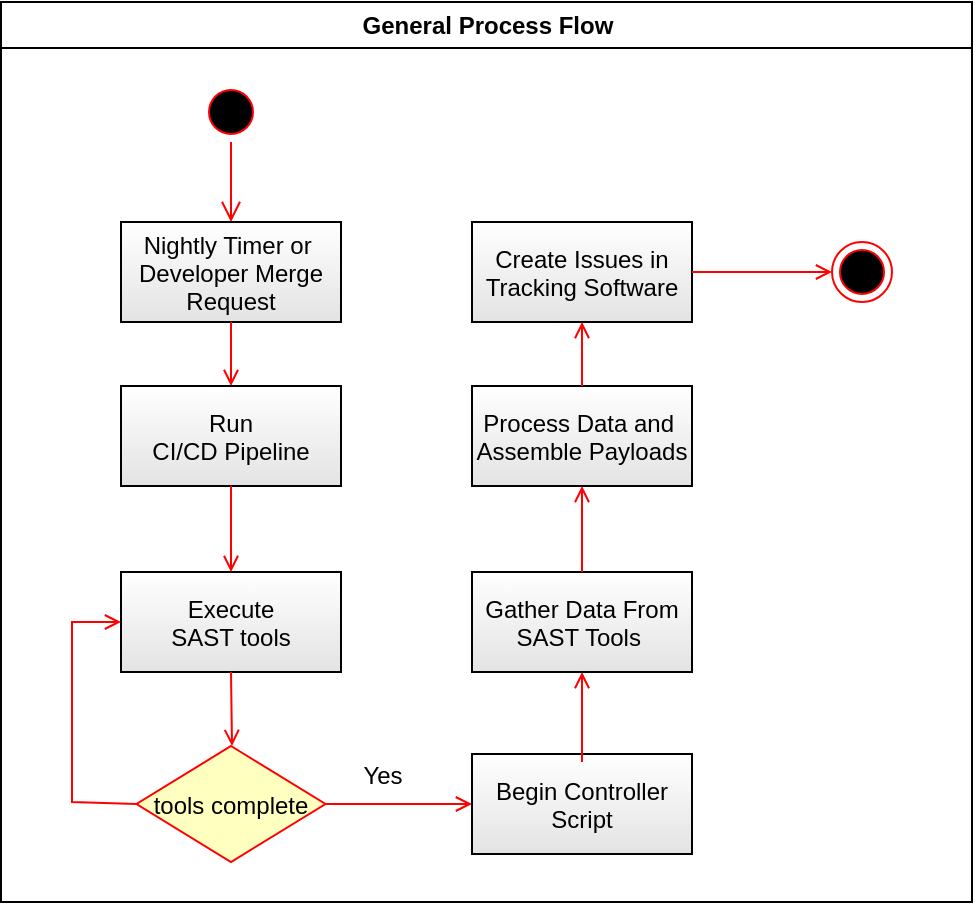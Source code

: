 <mxfile version="22.1.4" type="github">
  <diagram name="Page-1" id="e7e014a7-5840-1c2e-5031-d8a46d1fe8dd">
    <mxGraphModel dx="1194" dy="750" grid="1" gridSize="10" guides="1" tooltips="1" connect="1" arrows="1" fold="1" page="1" pageScale="1" pageWidth="1169" pageHeight="826" background="none" math="0" shadow="0">
      <root>
        <mxCell id="0" />
        <mxCell id="1" parent="0" />
        <mxCell id="2" value="General Process Flow" style="swimlane;whiteSpace=wrap;swimlaneFillColor=none;" parent="1" vertex="1">
          <mxGeometry x="164.5" y="120" width="485.5" height="450" as="geometry" />
        </mxCell>
        <mxCell id="5" value="" style="ellipse;shape=startState;fillColor=#000000;strokeColor=#ff0000;" parent="2" vertex="1">
          <mxGeometry x="100" y="40" width="30" height="30" as="geometry" />
        </mxCell>
        <mxCell id="6" value="" style="edgeStyle=elbowEdgeStyle;elbow=horizontal;verticalAlign=bottom;endArrow=open;endSize=8;strokeColor=#FF0000;endFill=1;rounded=0" parent="2" source="5" target="7" edge="1">
          <mxGeometry x="100" y="40" as="geometry">
            <mxPoint x="115" y="110" as="targetPoint" />
          </mxGeometry>
        </mxCell>
        <mxCell id="7" value="Nightly Timer or &#xa;Developer Merge&#xa;Request" style="gradientColor=#E3E3E3;gradientDirection=south;fillColor=default;" parent="2" vertex="1">
          <mxGeometry x="60" y="110" width="110" height="50" as="geometry" />
        </mxCell>
        <mxCell id="8" value="Run &#xa;CI/CD Pipeline" style="gradientColor=#e3e3e3;" parent="2" vertex="1">
          <mxGeometry x="60" y="192" width="110" height="50" as="geometry" />
        </mxCell>
        <mxCell id="9" value="" style="endArrow=open;strokeColor=#FF0000;endFill=1;rounded=0" parent="2" source="7" target="8" edge="1">
          <mxGeometry relative="1" as="geometry" />
        </mxCell>
        <mxCell id="10" value="Execute&#xa;SAST tools" style="gradientColor=#e3e3e3;" parent="2" vertex="1">
          <mxGeometry x="60" y="285" width="110" height="50" as="geometry" />
        </mxCell>
        <mxCell id="11" value="" style="endArrow=open;strokeColor=#FF0000;endFill=1;rounded=0" parent="2" source="8" target="10" edge="1">
          <mxGeometry relative="1" as="geometry" />
        </mxCell>
        <mxCell id="g5rFKzS1i_Fy5WojS4au-45" value="tools complete" style="rhombus;fillColor=#ffffc0;strokeColor=#ff0000;" parent="2" vertex="1">
          <mxGeometry x="67.75" y="372" width="94.5" height="58" as="geometry" />
        </mxCell>
        <mxCell id="g5rFKzS1i_Fy5WojS4au-46" value="" style="endArrow=open;strokeColor=#FF0000;endFill=1;rounded=0;exitX=0.5;exitY=1;exitDx=0;exitDy=0;entryX=0.5;entryY=0;entryDx=0;entryDy=0;" parent="2" source="10" target="g5rFKzS1i_Fy5WojS4au-45" edge="1">
          <mxGeometry relative="1" as="geometry">
            <mxPoint x="125" y="280" as="sourcePoint" />
            <mxPoint x="125" y="335" as="targetPoint" />
            <Array as="points">
              <mxPoint x="115.5" y="372" />
            </Array>
          </mxGeometry>
        </mxCell>
        <mxCell id="g5rFKzS1i_Fy5WojS4au-51" value="" style="endArrow=open;strokeColor=#FF0000;endFill=1;rounded=0;exitX=0;exitY=0.5;exitDx=0;exitDy=0;entryX=0;entryY=0.5;entryDx=0;entryDy=0;" parent="2" source="g5rFKzS1i_Fy5WojS4au-45" target="10" edge="1">
          <mxGeometry relative="1" as="geometry">
            <mxPoint x="125" y="345" as="sourcePoint" />
            <mxPoint x="45.5" y="302" as="targetPoint" />
            <Array as="points">
              <mxPoint x="35.5" y="400" />
              <mxPoint x="35.5" y="310" />
            </Array>
          </mxGeometry>
        </mxCell>
        <mxCell id="g5rFKzS1i_Fy5WojS4au-54" value="Yes" style="text;html=1;align=center;verticalAlign=middle;resizable=0;points=[];autosize=1;strokeColor=none;fillColor=none;" parent="2" vertex="1">
          <mxGeometry x="170" y="372" width="40" height="30" as="geometry" />
        </mxCell>
        <mxCell id="g5rFKzS1i_Fy5WojS4au-58" value="Begin Controller&#xa;Script" style="fillColor=#FFFFFF;gradientColor=#E3E3E3;" parent="2" vertex="1">
          <mxGeometry x="235.5" y="376" width="110" height="50" as="geometry" />
        </mxCell>
        <mxCell id="g5rFKzS1i_Fy5WojS4au-59" value="Gather Data From&#xa;SAST Tools " style="gradientColor=#E3E3E3;gradientDirection=south;fillColor=default;" parent="2" vertex="1">
          <mxGeometry x="235.5" y="285" width="110" height="50" as="geometry" />
        </mxCell>
        <mxCell id="g5rFKzS1i_Fy5WojS4au-61" value="Process Data and &#xa;Assemble Payloads" style="gradientColor=#E3E3E3;gradientDirection=south;fillColor=default;" parent="2" vertex="1">
          <mxGeometry x="235.5" y="192" width="110" height="50" as="geometry" />
        </mxCell>
        <mxCell id="g5rFKzS1i_Fy5WojS4au-77" value="" style="endArrow=open;strokeColor=#FF0000;endFill=1;rounded=0;exitX=0.5;exitY=0;exitDx=0;exitDy=0;entryX=0.5;entryY=1;entryDx=0;entryDy=0;" parent="2" source="g5rFKzS1i_Fy5WojS4au-59" target="g5rFKzS1i_Fy5WojS4au-61" edge="1">
          <mxGeometry relative="1" as="geometry">
            <mxPoint x="300.5" y="396" as="sourcePoint" />
            <mxPoint x="300.5" y="352" as="targetPoint" />
            <Array as="points" />
          </mxGeometry>
        </mxCell>
        <mxCell id="g5rFKzS1i_Fy5WojS4au-78" value="Create Issues in&#xa;Tracking Software" style="gradientColor=#E3E3E3;gradientDirection=south;fillColor=default;" parent="2" vertex="1">
          <mxGeometry x="235.5" y="110" width="110" height="50" as="geometry" />
        </mxCell>
        <mxCell id="g5rFKzS1i_Fy5WojS4au-60" value="" style="endArrow=open;strokeColor=#FF0000;endFill=1;rounded=0;exitX=0.5;exitY=0;exitDx=0;exitDy=0;entryX=0.5;entryY=1;entryDx=0;entryDy=0;" parent="2" source="g5rFKzS1i_Fy5WojS4au-58" target="g5rFKzS1i_Fy5WojS4au-59" edge="1">
          <mxGeometry relative="1" as="geometry">
            <mxPoint x="172.5" y="429" as="sourcePoint" />
            <mxPoint x="290.5" y="350" as="targetPoint" />
            <Array as="points">
              <mxPoint x="290.5" y="380" />
            </Array>
          </mxGeometry>
        </mxCell>
        <mxCell id="g5rFKzS1i_Fy5WojS4au-79" value="" style="endArrow=open;strokeColor=#FF0000;endFill=1;rounded=0;exitX=0.5;exitY=0;exitDx=0;exitDy=0;entryX=0.5;entryY=1;entryDx=0;entryDy=0;" parent="2" source="g5rFKzS1i_Fy5WojS4au-61" target="g5rFKzS1i_Fy5WojS4au-78" edge="1">
          <mxGeometry relative="1" as="geometry">
            <mxPoint x="301" y="295" as="sourcePoint" />
            <mxPoint x="301" y="252" as="targetPoint" />
            <Array as="points" />
          </mxGeometry>
        </mxCell>
        <mxCell id="g5rFKzS1i_Fy5WojS4au-80" value="" style="ellipse;shape=endState;fillColor=#000000;strokeColor=#ff0000" parent="2" vertex="1">
          <mxGeometry x="415.5" y="120" width="30" height="30" as="geometry" />
        </mxCell>
        <mxCell id="g5rFKzS1i_Fy5WojS4au-81" value="" style="endArrow=open;strokeColor=#FF0000;endFill=1;rounded=0;exitX=1;exitY=0.5;exitDx=0;exitDy=0;entryX=0;entryY=0.5;entryDx=0;entryDy=0;" parent="2" source="g5rFKzS1i_Fy5WojS4au-78" target="g5rFKzS1i_Fy5WojS4au-80" edge="1">
          <mxGeometry relative="1" as="geometry">
            <mxPoint x="301" y="295" as="sourcePoint" />
            <mxPoint x="301" y="252" as="targetPoint" />
            <Array as="points" />
          </mxGeometry>
        </mxCell>
        <mxCell id="g5rFKzS1i_Fy5WojS4au-57" value="" style="endArrow=open;strokeColor=#FF0000;endFill=1;rounded=0;exitX=1;exitY=0.5;exitDx=0;exitDy=0;entryX=0;entryY=0.5;entryDx=0;entryDy=0;" parent="2" source="g5rFKzS1i_Fy5WojS4au-45" target="g5rFKzS1i_Fy5WojS4au-58" edge="1">
          <mxGeometry relative="1" as="geometry">
            <mxPoint x="125" y="353" as="sourcePoint" />
            <mxPoint x="235.5" y="419" as="targetPoint" />
            <Array as="points" />
          </mxGeometry>
        </mxCell>
      </root>
    </mxGraphModel>
  </diagram>
</mxfile>
